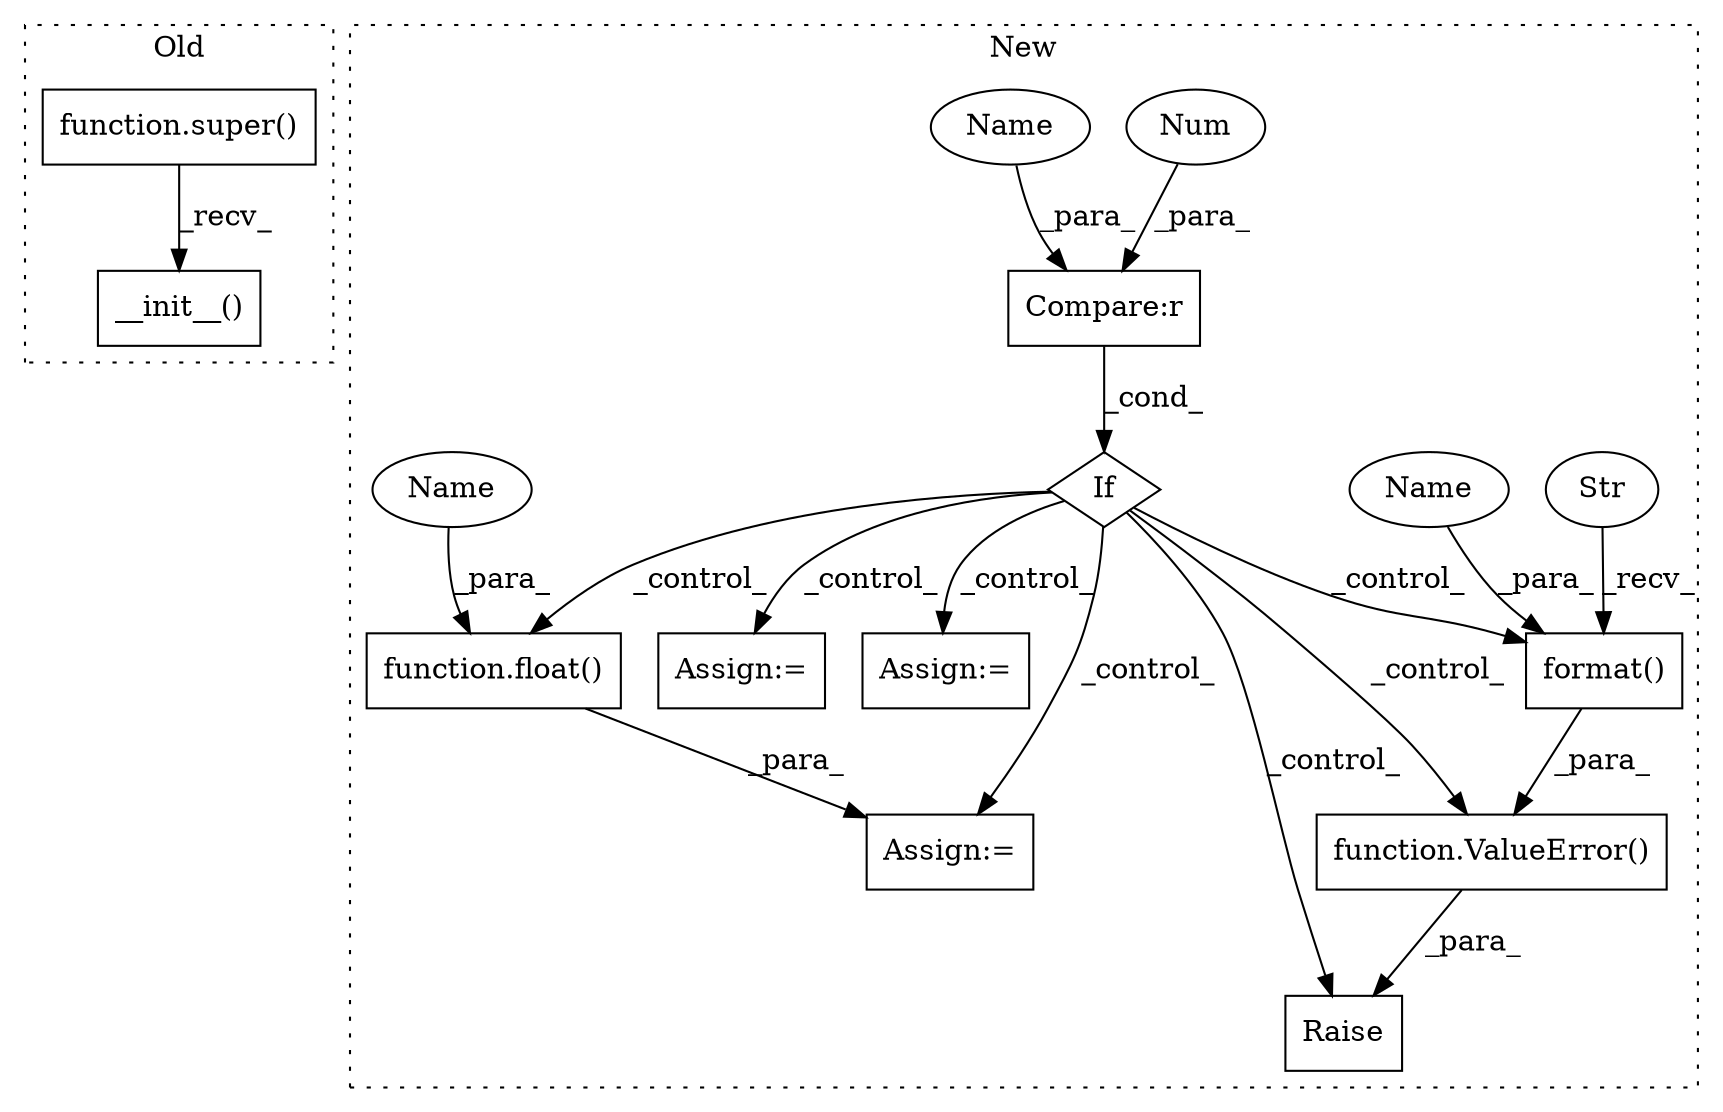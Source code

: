 digraph G {
subgraph cluster0 {
1 [label="function.super()" a="75" s="9702" l="7" shape="box"];
10 [label="__init__()" a="75" s="9702,9755" l="17,15" shape="box"];
label = "Old";
style="dotted";
}
subgraph cluster1 {
2 [label="If" a="96" s="21725" l="3" shape="diamond"];
3 [label="Assign:=" a="68" s="21953" l="3" shape="box"];
4 [label="Compare:r" a="40" s="21728" l="18" shape="box"];
5 [label="Assign:=" a="68" s="21924" l="3" shape="box"];
6 [label="Num" a="76" s="21743" l="3" shape="ellipse"];
7 [label="Raise" a="91" s="21760" l="6" shape="box"];
8 [label="function.ValueError()" a="75" s="21766,21852" l="11,1" shape="box"];
9 [label="Assign:=" a="68" s="21879" l="3" shape="box"];
11 [label="format()" a="75" s="21777,21851" l="62,1" shape="box"];
12 [label="Str" a="66" s="21777" l="54" shape="ellipse"];
13 [label="function.float()" a="75" s="21882,21900" l="6,1" shape="box"];
14 [label="Name" a="87" s="21839" l="12" shape="ellipse"];
15 [label="Name" a="87" s="21728" l="12" shape="ellipse"];
16 [label="Name" a="87" s="21888" l="12" shape="ellipse"];
label = "New";
style="dotted";
}
1 -> 10 [label="_recv_"];
2 -> 9 [label="_control_"];
2 -> 5 [label="_control_"];
2 -> 7 [label="_control_"];
2 -> 11 [label="_control_"];
2 -> 3 [label="_control_"];
2 -> 13 [label="_control_"];
2 -> 8 [label="_control_"];
4 -> 2 [label="_cond_"];
6 -> 4 [label="_para_"];
8 -> 7 [label="_para_"];
11 -> 8 [label="_para_"];
12 -> 11 [label="_recv_"];
13 -> 9 [label="_para_"];
14 -> 11 [label="_para_"];
15 -> 4 [label="_para_"];
16 -> 13 [label="_para_"];
}